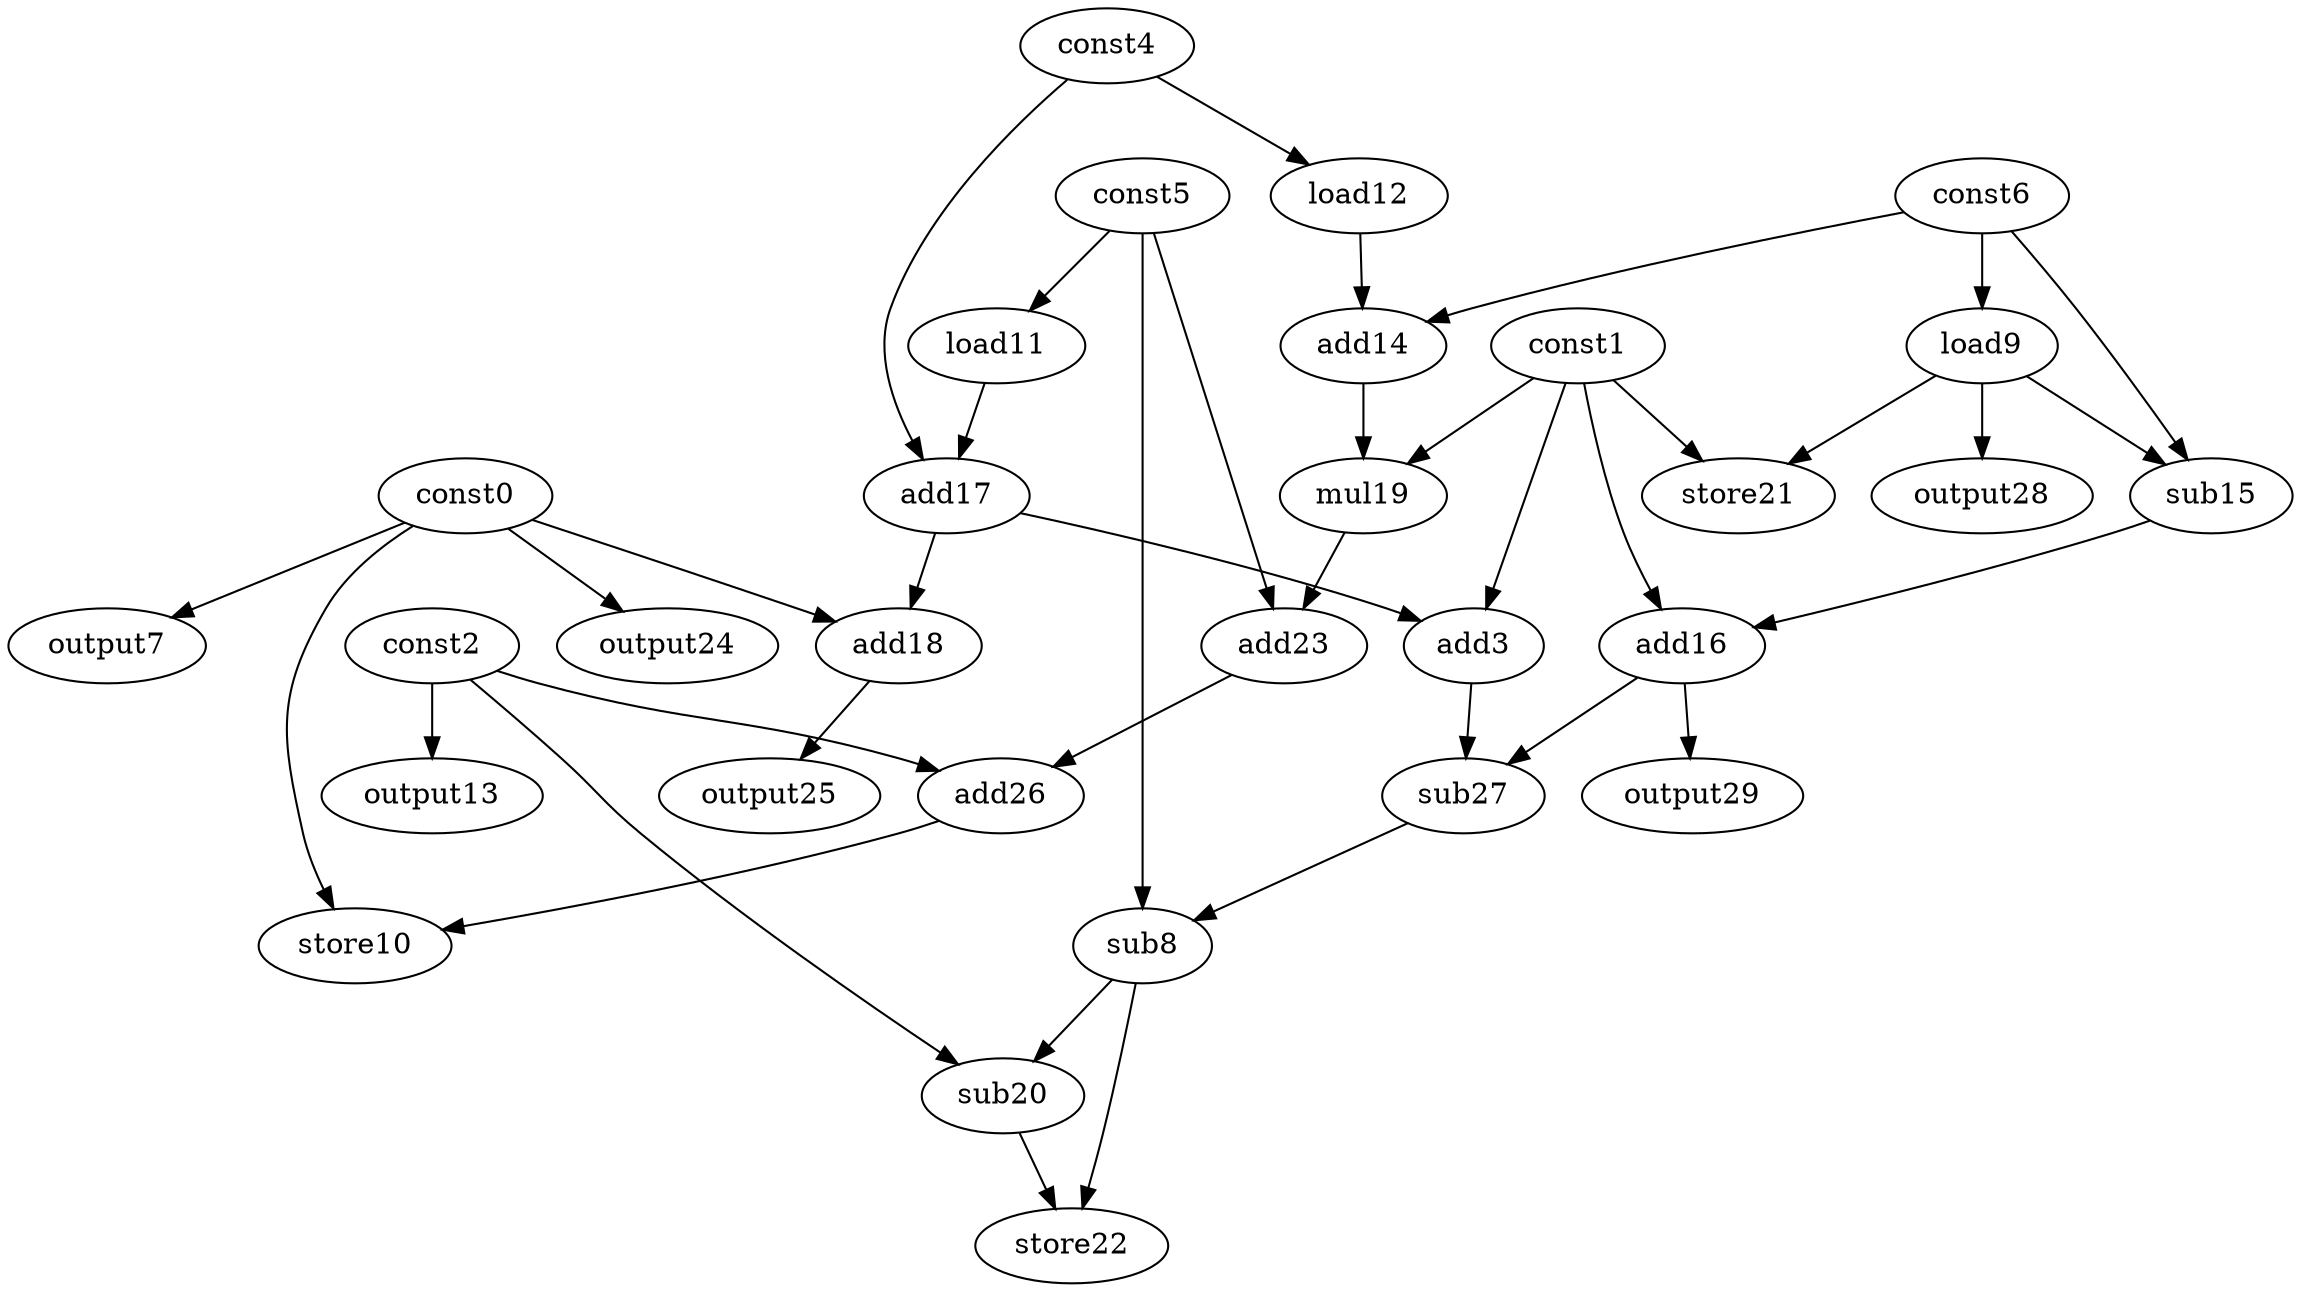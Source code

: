 digraph G { 
const0[opcode=const]; 
const1[opcode=const]; 
const2[opcode=const]; 
add3[opcode=add]; 
const4[opcode=const]; 
const5[opcode=const]; 
const6[opcode=const]; 
output7[opcode=output]; 
sub8[opcode=sub]; 
load9[opcode=load]; 
store10[opcode=store]; 
load11[opcode=load]; 
load12[opcode=load]; 
output13[opcode=output]; 
add14[opcode=add]; 
sub15[opcode=sub]; 
add16[opcode=add]; 
add17[opcode=add]; 
add18[opcode=add]; 
mul19[opcode=mul]; 
sub20[opcode=sub]; 
store21[opcode=store]; 
store22[opcode=store]; 
add23[opcode=add]; 
output24[opcode=output]; 
output25[opcode=output]; 
add26[opcode=add]; 
sub27[opcode=sub]; 
output28[opcode=output]; 
output29[opcode=output]; 
const0->output7[operand=0];
const6->load9[operand=0];
const5->load11[operand=0];
const4->load12[operand=0];
const2->output13[operand=0];
const0->output24[operand=0];
load12->add14[operand=0];
const6->add14[operand=1];
load9->sub15[operand=0];
const6->sub15[operand=1];
load11->add17[operand=0];
const4->add17[operand=1];
const1->store21[operand=0];
load9->store21[operand=1];
load9->output28[operand=0];
add17->add3[operand=0];
const1->add3[operand=1];
const1->add16[operand=0];
sub15->add16[operand=1];
const0->add18[operand=0];
add17->add18[operand=1];
const1->mul19[operand=0];
add14->mul19[operand=1];
mul19->add23[operand=0];
const5->add23[operand=1];
add18->output25[operand=0];
add16->sub27[operand=0];
add3->sub27[operand=1];
add16->output29[operand=0];
sub27->sub8[operand=0];
const5->sub8[operand=1];
const2->add26[operand=0];
add23->add26[operand=1];
const0->store10[operand=0];
add26->store10[operand=1];
sub8->sub20[operand=0];
const2->sub20[operand=1];
sub8->store22[operand=0];
sub20->store22[operand=1];
}
